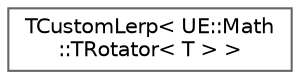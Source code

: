 digraph "Graphical Class Hierarchy"
{
 // INTERACTIVE_SVG=YES
 // LATEX_PDF_SIZE
  bgcolor="transparent";
  edge [fontname=Helvetica,fontsize=10,labelfontname=Helvetica,labelfontsize=10];
  node [fontname=Helvetica,fontsize=10,shape=box,height=0.2,width=0.4];
  rankdir="LR";
  Node0 [id="Node000000",label="TCustomLerp\< UE::Math\l::TRotator\< T \> \>",height=0.2,width=0.4,color="grey40", fillcolor="white", style="filled",URL="$db/db0/structTCustomLerp_3_01UE_1_1Math_1_1TRotator_3_01T_01_4_01_4.html",tooltip=" "];
}
